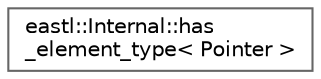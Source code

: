 digraph "类继承关系图"
{
 // LATEX_PDF_SIZE
  bgcolor="transparent";
  edge [fontname=Helvetica,fontsize=10,labelfontname=Helvetica,labelfontsize=10];
  node [fontname=Helvetica,fontsize=10,shape=box,height=0.2,width=0.4];
  rankdir="LR";
  Node0 [id="Node000000",label="eastl::Internal::has\l_element_type\< Pointer \>",height=0.2,width=0.4,color="grey40", fillcolor="white", style="filled",URL="$structeastl_1_1_internal_1_1has__element__type.html",tooltip=" "];
}
